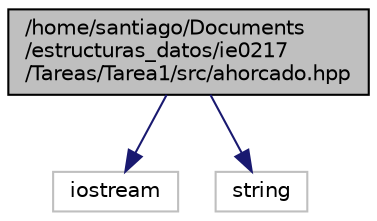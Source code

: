 digraph "/home/santiago/Documents/estructuras_datos/ie0217/Tareas/Tarea1/src/ahorcado.hpp"
{
 // LATEX_PDF_SIZE
  edge [fontname="Helvetica",fontsize="10",labelfontname="Helvetica",labelfontsize="10"];
  node [fontname="Helvetica",fontsize="10",shape=record];
  Node1 [label="/home/santiago/Documents\l/estructuras_datos/ie0217\l/Tareas/Tarea1/src/ahorcado.hpp",height=0.2,width=0.4,color="black", fillcolor="grey75", style="filled", fontcolor="black",tooltip="Este es el header de el juego Ahorcado."];
  Node1 -> Node2 [color="midnightblue",fontsize="10",style="solid",fontname="Helvetica"];
  Node2 [label="iostream",height=0.2,width=0.4,color="grey75", fillcolor="white", style="filled",tooltip=" "];
  Node1 -> Node3 [color="midnightblue",fontsize="10",style="solid",fontname="Helvetica"];
  Node3 [label="string",height=0.2,width=0.4,color="grey75", fillcolor="white", style="filled",tooltip=" "];
}
